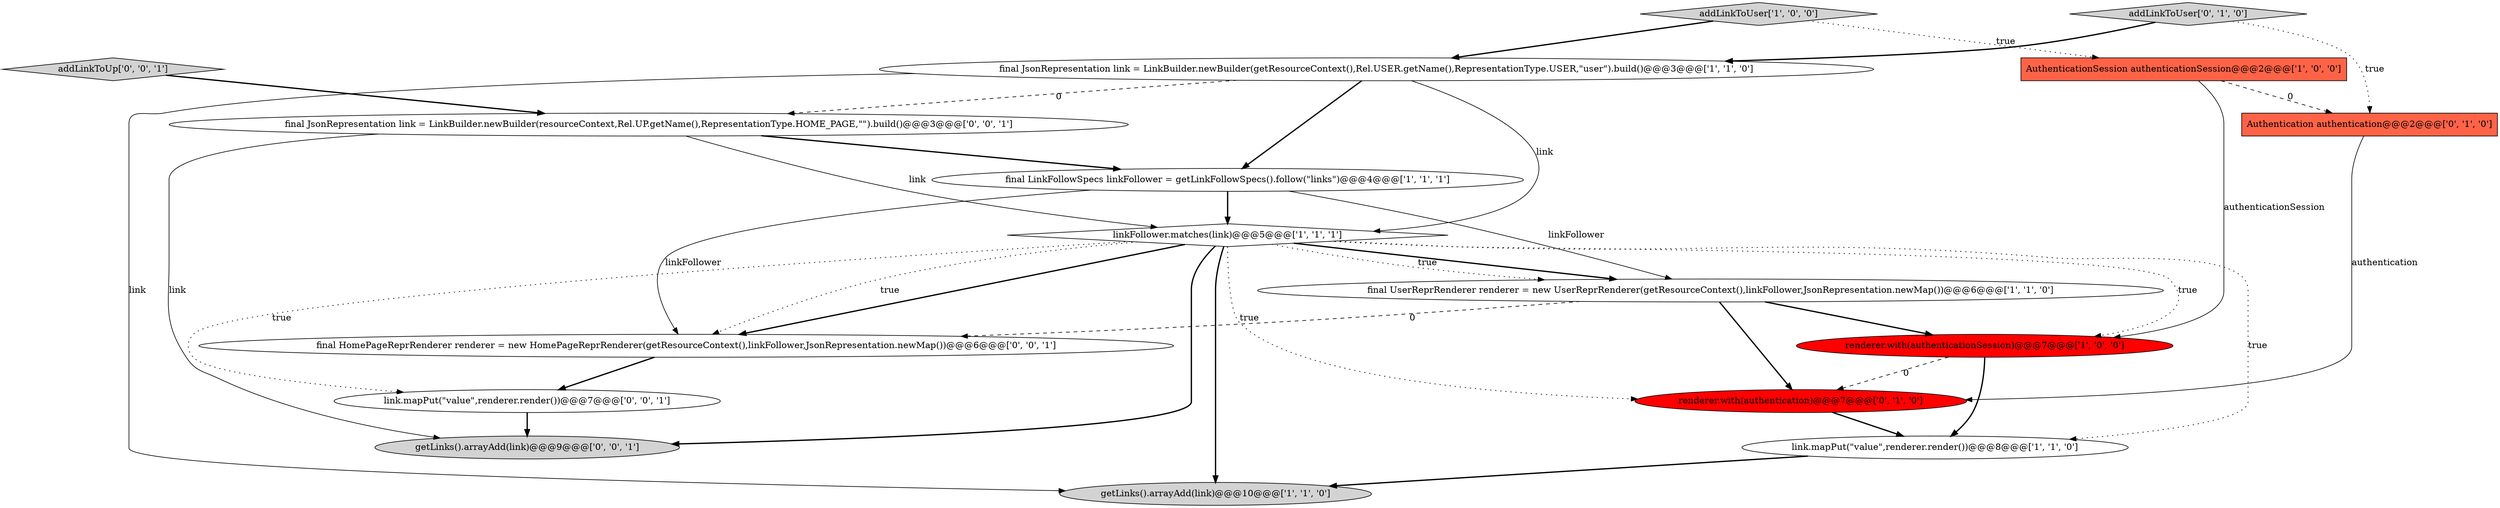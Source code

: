 digraph {
11 [style = filled, label = "addLinkToUser['0', '1', '0']", fillcolor = lightgray, shape = diamond image = "AAA0AAABBB2BBB"];
6 [style = filled, label = "linkFollower.matches(link)@@@5@@@['1', '1', '1']", fillcolor = white, shape = diamond image = "AAA0AAABBB1BBB"];
5 [style = filled, label = "final LinkFollowSpecs linkFollower = getLinkFollowSpecs().follow(\"links\")@@@4@@@['1', '1', '1']", fillcolor = white, shape = ellipse image = "AAA0AAABBB1BBB"];
13 [style = filled, label = "getLinks().arrayAdd(link)@@@9@@@['0', '0', '1']", fillcolor = lightgray, shape = ellipse image = "AAA0AAABBB3BBB"];
16 [style = filled, label = "addLinkToUp['0', '0', '1']", fillcolor = lightgray, shape = diamond image = "AAA0AAABBB3BBB"];
0 [style = filled, label = "AuthenticationSession authenticationSession@@@2@@@['1', '0', '0']", fillcolor = tomato, shape = box image = "AAA1AAABBB1BBB"];
12 [style = filled, label = "final JsonRepresentation link = LinkBuilder.newBuilder(resourceContext,Rel.UP.getName(),RepresentationType.HOME_PAGE,\"\").build()@@@3@@@['0', '0', '1']", fillcolor = white, shape = ellipse image = "AAA0AAABBB3BBB"];
7 [style = filled, label = "final JsonRepresentation link = LinkBuilder.newBuilder(getResourceContext(),Rel.USER.getName(),RepresentationType.USER,\"user\").build()@@@3@@@['1', '1', '0']", fillcolor = white, shape = ellipse image = "AAA0AAABBB1BBB"];
1 [style = filled, label = "getLinks().arrayAdd(link)@@@10@@@['1', '1', '0']", fillcolor = lightgray, shape = ellipse image = "AAA0AAABBB1BBB"];
2 [style = filled, label = "renderer.with(authenticationSession)@@@7@@@['1', '0', '0']", fillcolor = red, shape = ellipse image = "AAA1AAABBB1BBB"];
9 [style = filled, label = "renderer.with(authentication)@@@7@@@['0', '1', '0']", fillcolor = red, shape = ellipse image = "AAA1AAABBB2BBB"];
14 [style = filled, label = "link.mapPut(\"value\",renderer.render())@@@7@@@['0', '0', '1']", fillcolor = white, shape = ellipse image = "AAA0AAABBB3BBB"];
3 [style = filled, label = "final UserReprRenderer renderer = new UserReprRenderer(getResourceContext(),linkFollower,JsonRepresentation.newMap())@@@6@@@['1', '1', '0']", fillcolor = white, shape = ellipse image = "AAA0AAABBB1BBB"];
4 [style = filled, label = "link.mapPut(\"value\",renderer.render())@@@8@@@['1', '1', '0']", fillcolor = white, shape = ellipse image = "AAA0AAABBB1BBB"];
8 [style = filled, label = "addLinkToUser['1', '0', '0']", fillcolor = lightgray, shape = diamond image = "AAA0AAABBB1BBB"];
15 [style = filled, label = "final HomePageReprRenderer renderer = new HomePageReprRenderer(getResourceContext(),linkFollower,JsonRepresentation.newMap())@@@6@@@['0', '0', '1']", fillcolor = white, shape = ellipse image = "AAA0AAABBB3BBB"];
10 [style = filled, label = "Authentication authentication@@@2@@@['0', '1', '0']", fillcolor = tomato, shape = box image = "AAA1AAABBB2BBB"];
6->3 [style = bold, label=""];
0->2 [style = solid, label="authenticationSession"];
5->15 [style = solid, label="linkFollower"];
12->5 [style = bold, label=""];
15->14 [style = bold, label=""];
11->10 [style = dotted, label="true"];
9->4 [style = bold, label=""];
7->1 [style = solid, label="link"];
12->13 [style = solid, label="link"];
12->6 [style = solid, label="link"];
2->4 [style = bold, label=""];
0->10 [style = dashed, label="0"];
6->15 [style = bold, label=""];
8->7 [style = bold, label=""];
3->9 [style = bold, label=""];
6->1 [style = bold, label=""];
7->6 [style = solid, label="link"];
7->5 [style = bold, label=""];
6->2 [style = dotted, label="true"];
6->14 [style = dotted, label="true"];
5->6 [style = bold, label=""];
3->2 [style = bold, label=""];
6->4 [style = dotted, label="true"];
6->9 [style = dotted, label="true"];
2->9 [style = dashed, label="0"];
6->13 [style = bold, label=""];
5->3 [style = solid, label="linkFollower"];
7->12 [style = dashed, label="0"];
3->15 [style = dashed, label="0"];
8->0 [style = dotted, label="true"];
4->1 [style = bold, label=""];
10->9 [style = solid, label="authentication"];
14->13 [style = bold, label=""];
6->3 [style = dotted, label="true"];
16->12 [style = bold, label=""];
11->7 [style = bold, label=""];
6->15 [style = dotted, label="true"];
}
